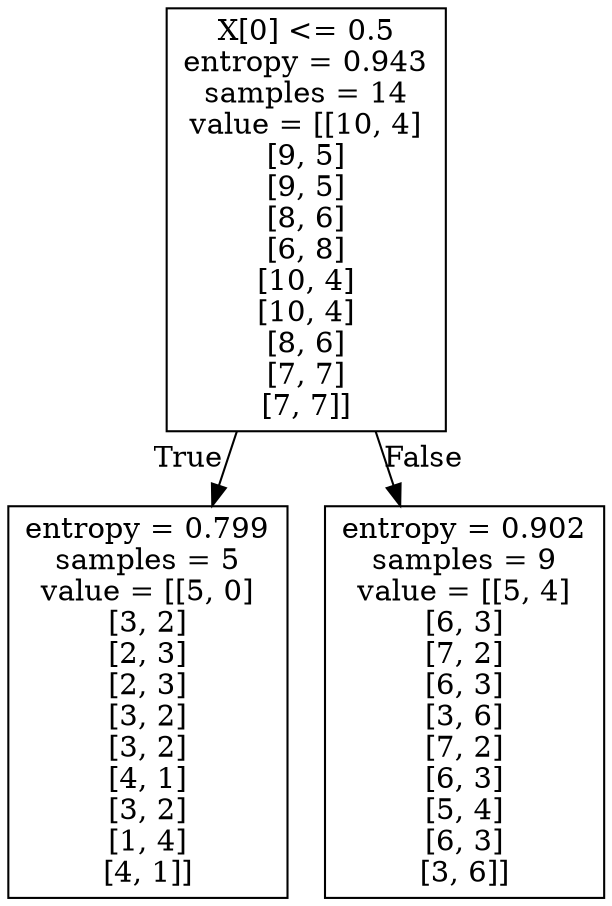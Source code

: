 digraph Tree {
node [shape=box] ;
0 [label="X[0] <= 0.5\nentropy = 0.943\nsamples = 14\nvalue = [[10, 4]\n[9, 5]\n[9, 5]\n[8, 6]\n[6, 8]\n[10, 4]\n[10, 4]\n[8, 6]\n[7, 7]\n[7, 7]]"] ;
1 [label="entropy = 0.799\nsamples = 5\nvalue = [[5, 0]\n[3, 2]\n[2, 3]\n[2, 3]\n[3, 2]\n[3, 2]\n[4, 1]\n[3, 2]\n[1, 4]\n[4, 1]]"] ;
0 -> 1 [labeldistance=2.5, labelangle=45, headlabel="True"] ;
2 [label="entropy = 0.902\nsamples = 9\nvalue = [[5, 4]\n[6, 3]\n[7, 2]\n[6, 3]\n[3, 6]\n[7, 2]\n[6, 3]\n[5, 4]\n[6, 3]\n[3, 6]]"] ;
0 -> 2 [labeldistance=2.5, labelangle=-45, headlabel="False"] ;
}